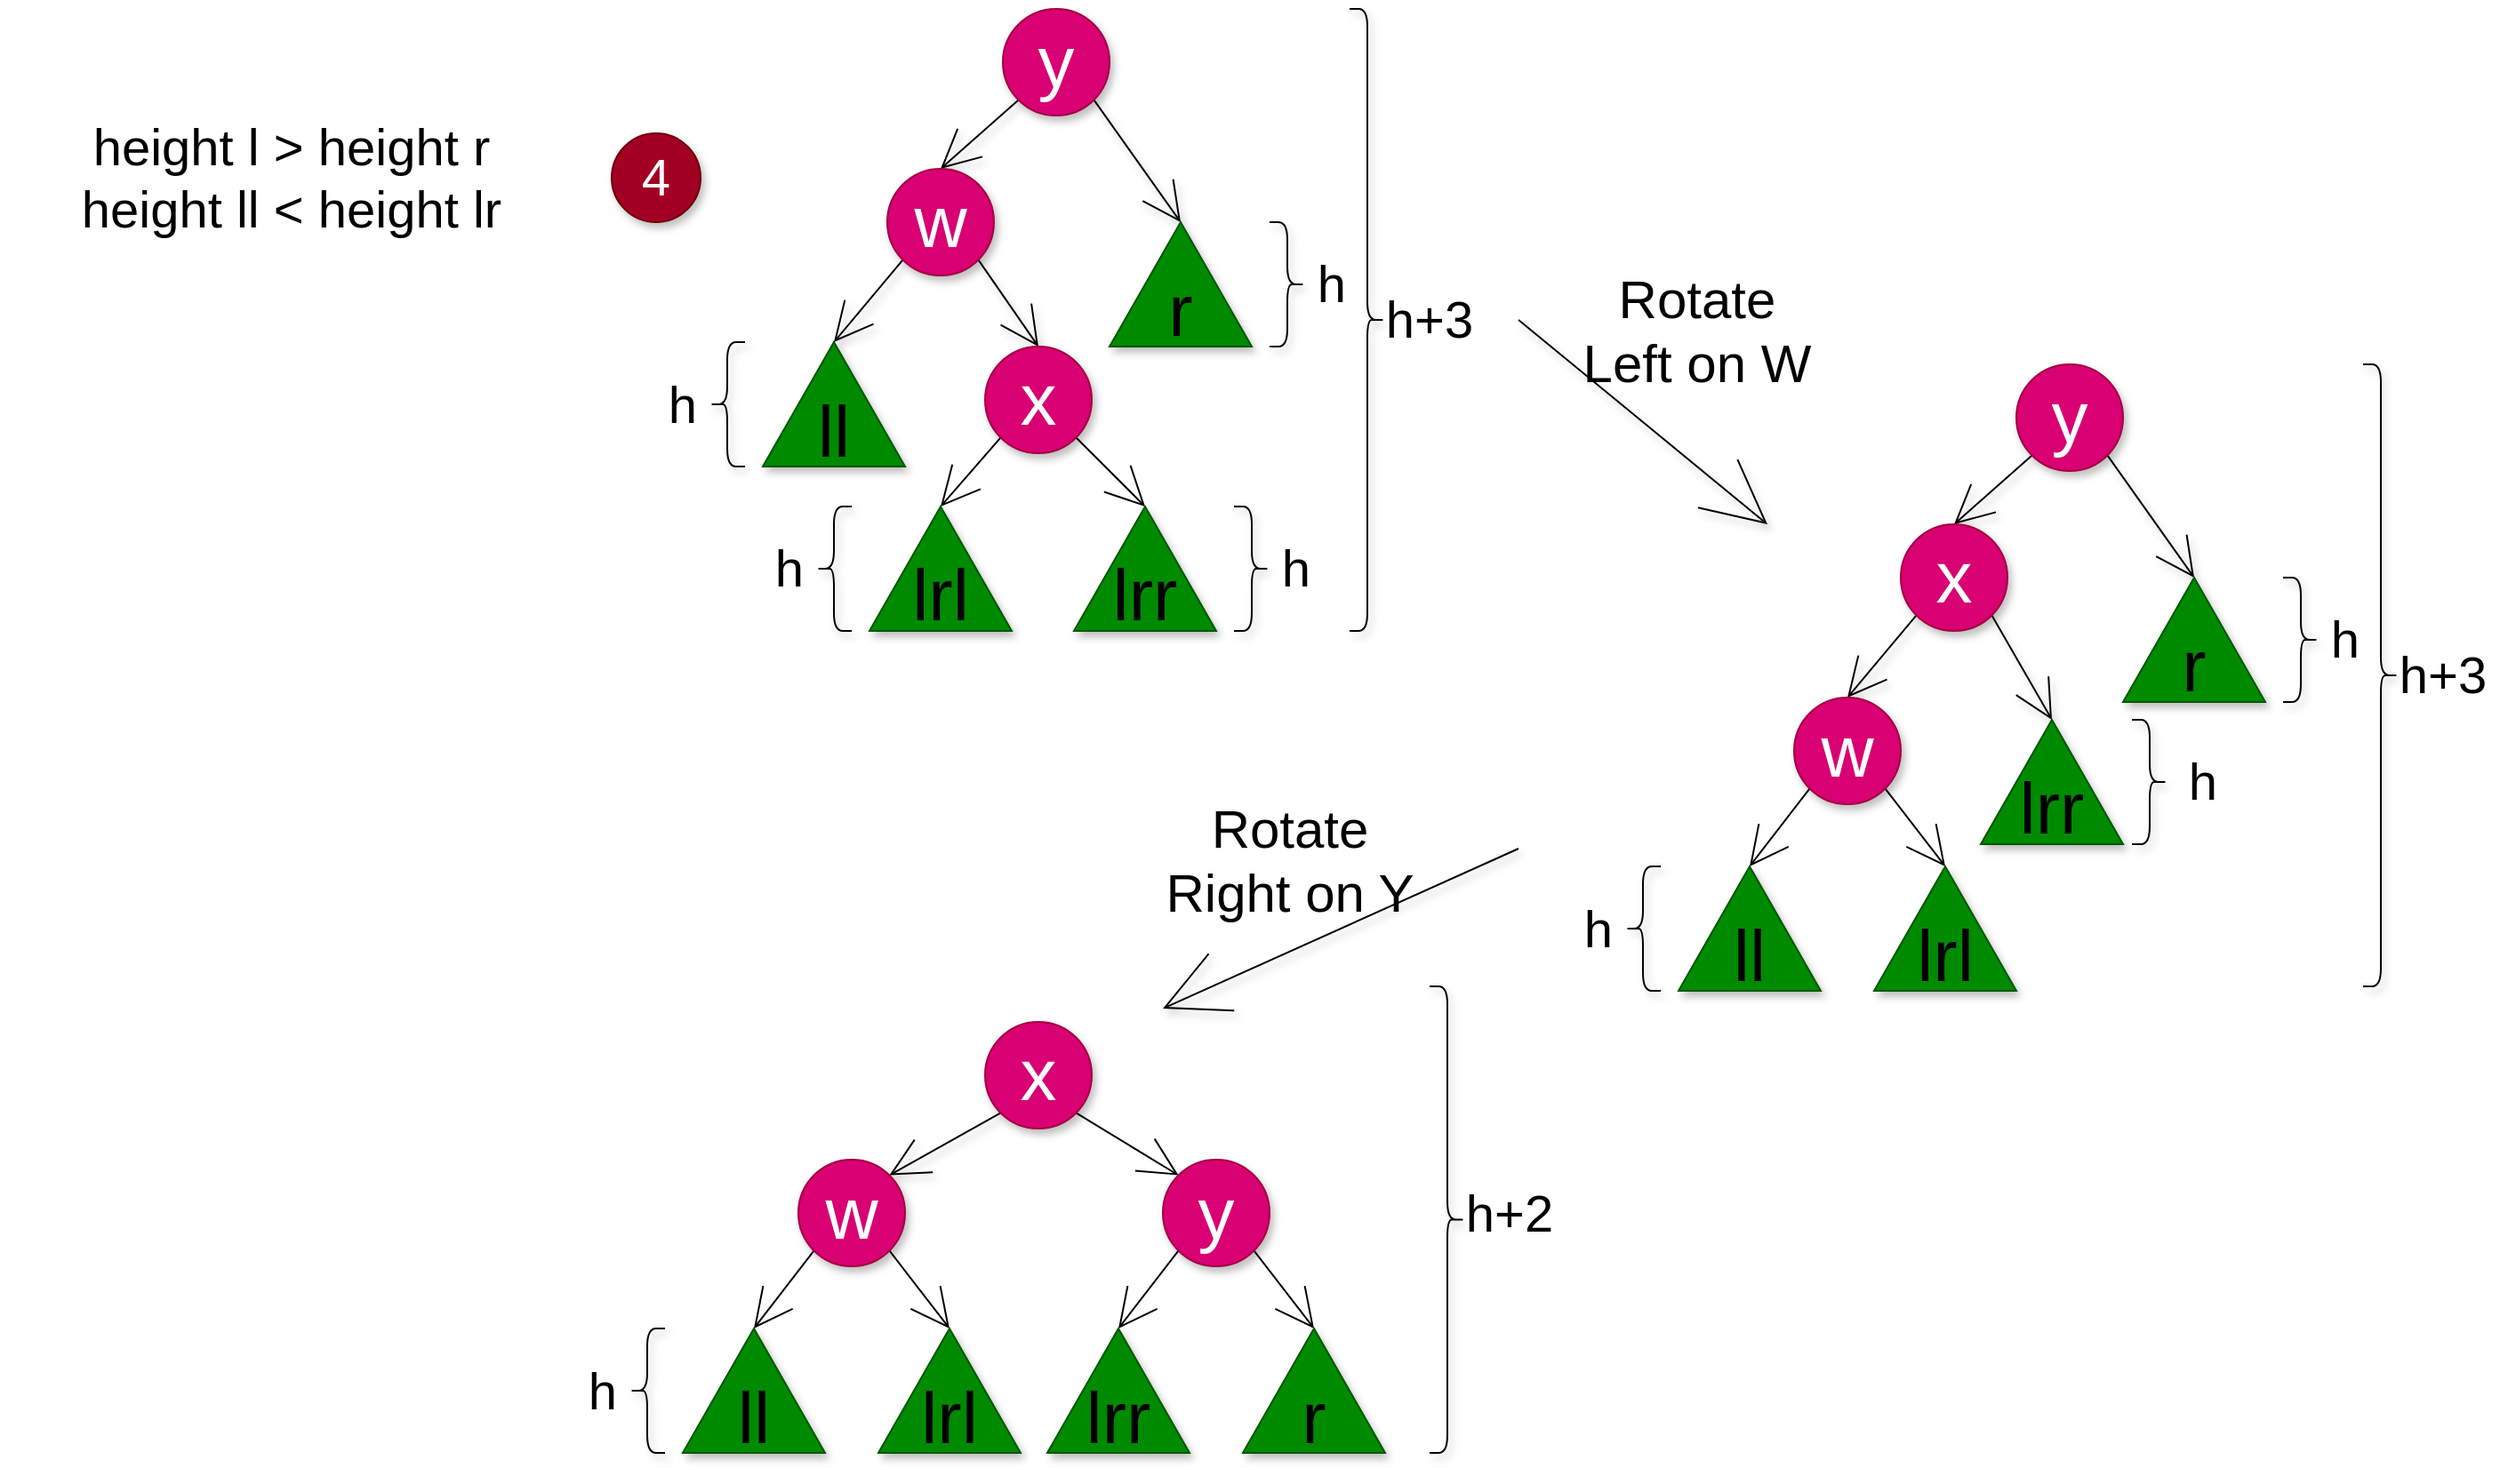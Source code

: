 <mxfile>
    <diagram id="5PZ1_vfa-nsosmLH7CmC" name="Page-1">
        <mxGraphModel dx="3020" dy="2613" grid="1" gridSize="10" guides="1" tooltips="1" connect="1" arrows="1" fold="1" page="1" pageScale="1" pageWidth="850" pageHeight="1100" math="0" shadow="0">
            <root>
                <mxCell id="0"/>
                <mxCell id="1" parent="0"/>
                <mxCell id="2" style="edgeStyle=none;html=1;exitX=0;exitY=1;exitDx=0;exitDy=0;entryX=0.5;entryY=0;entryDx=0;entryDy=0;endArrow=open;endFill=0;endSize=20;shadow=1;" parent="1" source="4" target="12" edge="1">
                    <mxGeometry relative="1" as="geometry">
                        <mxPoint x="530" y="130" as="targetPoint"/>
                    </mxGeometry>
                </mxCell>
                <mxCell id="3" style="edgeStyle=none;html=1;exitX=1;exitY=1;exitDx=0;exitDy=0;entryX=0;entryY=0;entryDx=40;entryDy=0;endArrow=open;endFill=0;endSize=20;entryPerimeter=0;shadow=1;" parent="1" source="4" target="5" edge="1">
                    <mxGeometry relative="1" as="geometry">
                        <mxPoint x="665" y="130" as="targetPoint"/>
                    </mxGeometry>
                </mxCell>
                <mxCell id="4" value="y" style="ellipse;whiteSpace=wrap;html=1;aspect=fixed;fontSize=41;fillColor=#d80073;strokeColor=#A50040;fontColor=#ffffff;shadow=1;" parent="1" vertex="1">
                    <mxGeometry x="570" y="10" width="60" height="60" as="geometry"/>
                </mxCell>
                <mxCell id="5" value="" style="verticalLabelPosition=bottom;verticalAlign=top;html=1;shape=mxgraph.basic.acute_triangle;dx=0.5;fontSize=41;fillColor=#008a00;strokeColor=#005700;fontColor=#ffffff;shadow=1;" parent="1" vertex="1">
                    <mxGeometry x="630" y="130" width="80" height="70" as="geometry"/>
                </mxCell>
                <mxCell id="6" value="r" style="text;html=1;strokeColor=none;fillColor=none;align=center;verticalAlign=middle;whiteSpace=wrap;rounded=0;fontSize=41;shadow=1;" parent="1" vertex="1">
                    <mxGeometry x="650" y="170" width="40" height="20" as="geometry"/>
                </mxCell>
                <mxCell id="7" value="4" style="ellipse;whiteSpace=wrap;html=1;aspect=fixed;shadow=1;fontSize=29;verticalAlign=middle;fillColor=#a20025;strokeColor=#6F0000;fontColor=#ffffff;" parent="1" vertex="1">
                    <mxGeometry x="350" y="80" width="50" height="50" as="geometry"/>
                </mxCell>
                <mxCell id="8" value="" style="verticalLabelPosition=bottom;verticalAlign=top;html=1;shape=mxgraph.basic.acute_triangle;dx=0.5;fontSize=41;align=center;fillColor=#008a00;strokeColor=#005700;fontColor=#ffffff;shadow=1;" parent="1" vertex="1">
                    <mxGeometry x="435" y="197.5" width="80" height="70" as="geometry"/>
                </mxCell>
                <mxCell id="9" value="ll" style="text;html=1;strokeColor=none;fillColor=none;align=center;verticalAlign=middle;whiteSpace=wrap;rounded=0;fontSize=41;shadow=1;" parent="1" vertex="1">
                    <mxGeometry x="455" y="237.5" width="40" height="20" as="geometry"/>
                </mxCell>
                <mxCell id="10" style="edgeStyle=none;html=1;exitX=0;exitY=1;exitDx=0;exitDy=0;entryX=0;entryY=0;entryDx=40;entryDy=0;entryPerimeter=0;shadow=1;fontSize=45;endArrow=open;endFill=0;endSize=20;" parent="1" source="12" target="8" edge="1">
                    <mxGeometry relative="1" as="geometry"/>
                </mxCell>
                <mxCell id="11" style="edgeStyle=none;html=1;exitX=1;exitY=1;exitDx=0;exitDy=0;shadow=1;fontSize=45;endArrow=open;endFill=0;endSize=20;" parent="1" source="12" edge="1">
                    <mxGeometry relative="1" as="geometry">
                        <mxPoint x="590" y="200" as="targetPoint"/>
                    </mxGeometry>
                </mxCell>
                <mxCell id="12" value="w" style="ellipse;whiteSpace=wrap;html=1;aspect=fixed;fontSize=41;fillColor=#d80073;strokeColor=#A50040;fontColor=#ffffff;shadow=1;" parent="1" vertex="1">
                    <mxGeometry x="505" y="100" width="60" height="60" as="geometry"/>
                </mxCell>
                <mxCell id="15" value="" style="shape=curlyBracket;whiteSpace=wrap;html=1;rounded=1;flipH=1;shadow=1;fontSize=41;verticalAlign=top;" parent="1" vertex="1">
                    <mxGeometry x="720" y="130" width="20" height="70" as="geometry"/>
                </mxCell>
                <mxCell id="16" value="h" style="text;html=1;strokeColor=none;fillColor=none;align=center;verticalAlign=middle;whiteSpace=wrap;rounded=0;shadow=1;fontSize=29;" parent="1" vertex="1">
                    <mxGeometry x="740" y="152.5" width="30" height="25" as="geometry"/>
                </mxCell>
                <mxCell id="21" value="" style="shape=curlyBracket;whiteSpace=wrap;html=1;rounded=1;flipH=1;shadow=1;fontSize=41;verticalAlign=top;" parent="1" vertex="1">
                    <mxGeometry x="765" y="10" width="20" height="350" as="geometry"/>
                </mxCell>
                <mxCell id="22" value="Rotate&lt;br&gt;Left on W" style="edgeStyle=none;html=1;shadow=1;fontSize=30;endArrow=open;endFill=0;endSize=34;labelBackgroundColor=none;" parent="1" edge="1">
                    <mxGeometry x="-0.112" y="60" relative="1" as="geometry">
                        <mxPoint x="1000" y="300" as="targetPoint"/>
                        <mxPoint x="860" y="185" as="sourcePoint"/>
                        <mxPoint y="1" as="offset"/>
                    </mxGeometry>
                </mxCell>
                <mxCell id="23" value="h+3" style="text;html=1;strokeColor=none;fillColor=none;align=center;verticalAlign=middle;whiteSpace=wrap;rounded=0;shadow=1;fontSize=29;" parent="1" vertex="1">
                    <mxGeometry x="785" y="172.5" width="50" height="25" as="geometry"/>
                </mxCell>
                <mxCell id="42" value="height l &amp;gt; height r&lt;br&gt;height ll &amp;lt; height lr" style="text;html=1;strokeColor=none;fillColor=none;align=center;verticalAlign=middle;whiteSpace=wrap;rounded=0;shadow=1;fontSize=29;" parent="1" vertex="1">
                    <mxGeometry x="10" y="75" width="320" height="60" as="geometry"/>
                </mxCell>
                <mxCell id="48" style="edgeStyle=none;html=1;exitX=0;exitY=1;exitDx=0;exitDy=0;entryX=0;entryY=0;entryDx=40;entryDy=0;entryPerimeter=0;endSize=20;endArrow=open;endFill=0;" parent="1" source="43" target="44" edge="1">
                    <mxGeometry relative="1" as="geometry"/>
                </mxCell>
                <mxCell id="49" style="edgeStyle=none;html=1;exitX=1;exitY=1;exitDx=0;exitDy=0;entryX=0;entryY=0;entryDx=40;entryDy=0;entryPerimeter=0;endSize=20;endArrow=open;endFill=0;" parent="1" source="43" target="46" edge="1">
                    <mxGeometry relative="1" as="geometry"/>
                </mxCell>
                <mxCell id="43" value="x" style="ellipse;whiteSpace=wrap;html=1;aspect=fixed;fontSize=41;fillColor=#d80073;strokeColor=#A50040;fontColor=#ffffff;shadow=1;" parent="1" vertex="1">
                    <mxGeometry x="560" y="200" width="60" height="60" as="geometry"/>
                </mxCell>
                <mxCell id="44" value="" style="verticalLabelPosition=bottom;verticalAlign=top;html=1;shape=mxgraph.basic.acute_triangle;dx=0.5;fontSize=41;align=center;fillColor=#008a00;strokeColor=#005700;fontColor=#ffffff;shadow=1;" parent="1" vertex="1">
                    <mxGeometry x="495" y="290" width="80" height="70" as="geometry"/>
                </mxCell>
                <mxCell id="45" value="lrl" style="text;html=1;strokeColor=none;fillColor=none;align=center;verticalAlign=middle;whiteSpace=wrap;rounded=0;fontSize=41;shadow=1;" parent="1" vertex="1">
                    <mxGeometry x="515" y="330" width="40" height="20" as="geometry"/>
                </mxCell>
                <mxCell id="46" value="" style="verticalLabelPosition=bottom;verticalAlign=top;html=1;shape=mxgraph.basic.acute_triangle;dx=0.5;fontSize=41;align=center;fillColor=#008a00;strokeColor=#005700;fontColor=#ffffff;shadow=1;" parent="1" vertex="1">
                    <mxGeometry x="610" y="290" width="80" height="70" as="geometry"/>
                </mxCell>
                <mxCell id="47" value="lrr" style="text;html=1;strokeColor=none;fillColor=none;align=center;verticalAlign=middle;whiteSpace=wrap;rounded=0;fontSize=41;shadow=1;" parent="1" vertex="1">
                    <mxGeometry x="630" y="330" width="40" height="20" as="geometry"/>
                </mxCell>
                <mxCell id="50" value="" style="shape=curlyBracket;whiteSpace=wrap;html=1;rounded=1;flipH=1;shadow=1;fontSize=41;verticalAlign=top;" parent="1" vertex="1">
                    <mxGeometry x="700" y="290" width="20" height="70" as="geometry"/>
                </mxCell>
                <mxCell id="51" value="h" style="text;html=1;strokeColor=none;fillColor=none;align=center;verticalAlign=middle;whiteSpace=wrap;rounded=0;shadow=1;fontSize=29;" parent="1" vertex="1">
                    <mxGeometry x="720" y="312.5" width="30" height="25" as="geometry"/>
                </mxCell>
                <mxCell id="54" value="" style="shape=curlyBracket;whiteSpace=wrap;html=1;rounded=1;shadow=1;fontSize=41;verticalAlign=top;" parent="1" vertex="1">
                    <mxGeometry x="405" y="197.5" width="20" height="70" as="geometry"/>
                </mxCell>
                <mxCell id="55" value="h" style="text;html=1;strokeColor=none;fillColor=none;align=center;verticalAlign=middle;whiteSpace=wrap;rounded=0;shadow=1;fontSize=29;" parent="1" vertex="1">
                    <mxGeometry x="375" y="220" width="30" height="25" as="geometry"/>
                </mxCell>
                <mxCell id="56" value="" style="shape=curlyBracket;whiteSpace=wrap;html=1;rounded=1;shadow=1;fontSize=41;verticalAlign=top;" parent="1" vertex="1">
                    <mxGeometry x="465" y="290" width="20" height="70" as="geometry"/>
                </mxCell>
                <mxCell id="57" value="h" style="text;html=1;strokeColor=none;fillColor=none;align=center;verticalAlign=middle;whiteSpace=wrap;rounded=0;shadow=1;fontSize=29;" parent="1" vertex="1">
                    <mxGeometry x="435" y="312.5" width="30" height="25" as="geometry"/>
                </mxCell>
                <mxCell id="58" style="edgeStyle=none;html=1;exitX=0;exitY=1;exitDx=0;exitDy=0;entryX=0.5;entryY=0;entryDx=0;entryDy=0;endArrow=open;endFill=0;endSize=20;shadow=1;" parent="1" source="60" target="68" edge="1">
                    <mxGeometry relative="1" as="geometry">
                        <mxPoint x="1100" y="330" as="targetPoint"/>
                    </mxGeometry>
                </mxCell>
                <mxCell id="59" style="edgeStyle=none;html=1;exitX=1;exitY=1;exitDx=0;exitDy=0;entryX=0;entryY=0;entryDx=40;entryDy=0;endArrow=open;endFill=0;endSize=20;entryPerimeter=0;shadow=1;" parent="1" source="60" target="61" edge="1">
                    <mxGeometry relative="1" as="geometry">
                        <mxPoint x="1235" y="330" as="targetPoint"/>
                    </mxGeometry>
                </mxCell>
                <mxCell id="60" value="y" style="ellipse;whiteSpace=wrap;html=1;aspect=fixed;fontSize=41;fillColor=#d80073;strokeColor=#A50040;fontColor=#ffffff;shadow=1;" parent="1" vertex="1">
                    <mxGeometry x="1140" y="210" width="60" height="60" as="geometry"/>
                </mxCell>
                <mxCell id="61" value="" style="verticalLabelPosition=bottom;verticalAlign=top;html=1;shape=mxgraph.basic.acute_triangle;dx=0.5;fontSize=41;fillColor=#008a00;strokeColor=#005700;fontColor=#ffffff;shadow=1;" parent="1" vertex="1">
                    <mxGeometry x="1200" y="330" width="80" height="70" as="geometry"/>
                </mxCell>
                <mxCell id="62" value="r" style="text;html=1;strokeColor=none;fillColor=none;align=center;verticalAlign=middle;whiteSpace=wrap;rounded=0;fontSize=41;shadow=1;" parent="1" vertex="1">
                    <mxGeometry x="1220" y="370" width="40" height="20" as="geometry"/>
                </mxCell>
                <mxCell id="66" style="edgeStyle=none;html=1;exitX=0;exitY=1;exitDx=0;exitDy=0;entryX=0;entryY=0;entryDx=40;entryDy=0;entryPerimeter=0;shadow=1;fontSize=45;endArrow=open;endFill=0;endSize=20;" parent="1" source="68" edge="1">
                    <mxGeometry relative="1" as="geometry">
                        <mxPoint x="1045" y="397.5" as="targetPoint"/>
                    </mxGeometry>
                </mxCell>
                <mxCell id="67" style="edgeStyle=none;html=1;exitX=1;exitY=1;exitDx=0;exitDy=0;shadow=1;fontSize=45;endArrow=open;endFill=0;endSize=20;entryX=0;entryY=0;entryDx=40;entryDy=0;entryPerimeter=0;" parent="1" source="68" target="78" edge="1">
                    <mxGeometry relative="1" as="geometry">
                        <mxPoint x="1160" y="400" as="targetPoint"/>
                    </mxGeometry>
                </mxCell>
                <mxCell id="68" value="x" style="ellipse;whiteSpace=wrap;html=1;aspect=fixed;fontSize=41;fillColor=#d80073;strokeColor=#A50040;fontColor=#ffffff;shadow=1;" parent="1" vertex="1">
                    <mxGeometry x="1075" y="300" width="60" height="60" as="geometry"/>
                </mxCell>
                <mxCell id="69" value="" style="shape=curlyBracket;whiteSpace=wrap;html=1;rounded=1;flipH=1;shadow=1;fontSize=41;verticalAlign=top;" parent="1" vertex="1">
                    <mxGeometry x="1290" y="330" width="20" height="70" as="geometry"/>
                </mxCell>
                <mxCell id="70" value="h" style="text;html=1;strokeColor=none;fillColor=none;align=center;verticalAlign=middle;whiteSpace=wrap;rounded=0;shadow=1;fontSize=29;" parent="1" vertex="1">
                    <mxGeometry x="1310" y="352.5" width="30" height="25" as="geometry"/>
                </mxCell>
                <mxCell id="71" value="" style="shape=curlyBracket;whiteSpace=wrap;html=1;rounded=1;flipH=1;shadow=1;fontSize=41;verticalAlign=top;" parent="1" vertex="1">
                    <mxGeometry x="1335" y="210" width="20" height="350" as="geometry"/>
                </mxCell>
                <mxCell id="72" value="h+3" style="text;html=1;strokeColor=none;fillColor=none;align=center;verticalAlign=middle;whiteSpace=wrap;rounded=0;shadow=1;fontSize=29;" parent="1" vertex="1">
                    <mxGeometry x="1355" y="372.5" width="50" height="25" as="geometry"/>
                </mxCell>
                <mxCell id="92" style="edgeStyle=none;html=1;exitX=0;exitY=1;exitDx=0;exitDy=0;entryX=0;entryY=0;entryDx=40;entryDy=0;entryPerimeter=0;endArrow=open;endFill=0;endSize=20;" parent="1" source="75" target="86" edge="1">
                    <mxGeometry relative="1" as="geometry"/>
                </mxCell>
                <mxCell id="93" style="edgeStyle=none;html=1;exitX=1;exitY=1;exitDx=0;exitDy=0;entryX=0;entryY=0;entryDx=40;entryDy=0;entryPerimeter=0;endArrow=open;endFill=0;endSize=20;" parent="1" source="75" target="90" edge="1">
                    <mxGeometry relative="1" as="geometry"/>
                </mxCell>
                <mxCell id="75" value="w" style="ellipse;whiteSpace=wrap;html=1;aspect=fixed;fontSize=41;fillColor=#d80073;strokeColor=#A50040;fontColor=#ffffff;shadow=1;" parent="1" vertex="1">
                    <mxGeometry x="1015" y="397.5" width="60" height="60" as="geometry"/>
                </mxCell>
                <mxCell id="78" value="" style="verticalLabelPosition=bottom;verticalAlign=top;html=1;shape=mxgraph.basic.acute_triangle;dx=0.5;fontSize=41;align=center;fillColor=#008a00;strokeColor=#005700;fontColor=#ffffff;shadow=1;" parent="1" vertex="1">
                    <mxGeometry x="1120" y="410" width="80" height="70" as="geometry"/>
                </mxCell>
                <mxCell id="79" value="lrr" style="text;html=1;strokeColor=none;fillColor=none;align=center;verticalAlign=middle;whiteSpace=wrap;rounded=0;fontSize=41;shadow=1;" parent="1" vertex="1">
                    <mxGeometry x="1140" y="450" width="40" height="20" as="geometry"/>
                </mxCell>
                <mxCell id="80" value="" style="shape=curlyBracket;whiteSpace=wrap;html=1;rounded=1;flipH=1;shadow=1;fontSize=41;verticalAlign=top;" parent="1" vertex="1">
                    <mxGeometry x="1205" y="410" width="20" height="70" as="geometry"/>
                </mxCell>
                <mxCell id="81" value="h" style="text;html=1;strokeColor=none;fillColor=none;align=center;verticalAlign=middle;whiteSpace=wrap;rounded=0;shadow=1;fontSize=29;" parent="1" vertex="1">
                    <mxGeometry x="1230" y="432.5" width="30" height="25" as="geometry"/>
                </mxCell>
                <mxCell id="86" value="" style="verticalLabelPosition=bottom;verticalAlign=top;html=1;shape=mxgraph.basic.acute_triangle;dx=0.5;fontSize=41;align=center;fillColor=#008a00;strokeColor=#005700;fontColor=#ffffff;shadow=1;" parent="1" vertex="1">
                    <mxGeometry x="950" y="492.5" width="80" height="70" as="geometry"/>
                </mxCell>
                <mxCell id="87" value="ll" style="text;html=1;strokeColor=none;fillColor=none;align=center;verticalAlign=middle;whiteSpace=wrap;rounded=0;fontSize=41;shadow=1;" parent="1" vertex="1">
                    <mxGeometry x="970" y="532.5" width="40" height="20" as="geometry"/>
                </mxCell>
                <mxCell id="88" value="" style="shape=curlyBracket;whiteSpace=wrap;html=1;rounded=1;shadow=1;fontSize=41;verticalAlign=top;" parent="1" vertex="1">
                    <mxGeometry x="920" y="492.5" width="20" height="70" as="geometry"/>
                </mxCell>
                <mxCell id="89" value="h" style="text;html=1;strokeColor=none;fillColor=none;align=center;verticalAlign=middle;whiteSpace=wrap;rounded=0;shadow=1;fontSize=29;" parent="1" vertex="1">
                    <mxGeometry x="890" y="515" width="30" height="25" as="geometry"/>
                </mxCell>
                <mxCell id="90" value="" style="verticalLabelPosition=bottom;verticalAlign=top;html=1;shape=mxgraph.basic.acute_triangle;dx=0.5;fontSize=41;align=center;fillColor=#008a00;strokeColor=#005700;fontColor=#ffffff;shadow=1;" parent="1" vertex="1">
                    <mxGeometry x="1060" y="492.5" width="80" height="70" as="geometry"/>
                </mxCell>
                <mxCell id="91" value="lrl" style="text;html=1;strokeColor=none;fillColor=none;align=center;verticalAlign=middle;whiteSpace=wrap;rounded=0;fontSize=41;shadow=1;" parent="1" vertex="1">
                    <mxGeometry x="1080" y="532.5" width="40" height="20" as="geometry"/>
                </mxCell>
                <mxCell id="100" style="edgeStyle=none;html=1;exitX=0;exitY=1;exitDx=0;exitDy=0;entryX=1;entryY=0;entryDx=0;entryDy=0;shadow=1;fontSize=45;endArrow=open;endFill=0;endSize=20;" parent="1" source="102" target="109" edge="1">
                    <mxGeometry relative="1" as="geometry">
                        <mxPoint x="485" y="657.5" as="targetPoint"/>
                    </mxGeometry>
                </mxCell>
                <mxCell id="127" style="edgeStyle=none;html=1;exitX=1;exitY=1;exitDx=0;exitDy=0;entryX=0;entryY=0;entryDx=0;entryDy=0;endArrow=open;endFill=0;endSize=20;" parent="1" source="102" target="122" edge="1">
                    <mxGeometry relative="1" as="geometry"/>
                </mxCell>
                <mxCell id="102" value="x" style="ellipse;whiteSpace=wrap;html=1;aspect=fixed;fontSize=41;fillColor=#d80073;strokeColor=#A50040;fontColor=#ffffff;shadow=1;" parent="1" vertex="1">
                    <mxGeometry x="560" y="580" width="60" height="60" as="geometry"/>
                </mxCell>
                <mxCell id="105" value="" style="shape=curlyBracket;whiteSpace=wrap;html=1;rounded=1;flipH=1;shadow=1;fontSize=41;verticalAlign=top;" parent="1" vertex="1">
                    <mxGeometry x="810" y="560" width="20" height="262.5" as="geometry"/>
                </mxCell>
                <mxCell id="106" value="h+2" style="text;html=1;strokeColor=none;fillColor=none;align=center;verticalAlign=middle;whiteSpace=wrap;rounded=0;shadow=1;fontSize=29;" parent="1" vertex="1">
                    <mxGeometry x="830" y="675" width="50" height="25" as="geometry"/>
                </mxCell>
                <mxCell id="107" style="edgeStyle=none;html=1;exitX=0;exitY=1;exitDx=0;exitDy=0;entryX=0;entryY=0;entryDx=40;entryDy=0;entryPerimeter=0;endArrow=open;endFill=0;endSize=20;" parent="1" source="109" target="114" edge="1">
                    <mxGeometry relative="1" as="geometry"/>
                </mxCell>
                <mxCell id="108" style="edgeStyle=none;html=1;exitX=1;exitY=1;exitDx=0;exitDy=0;entryX=0;entryY=0;entryDx=40;entryDy=0;entryPerimeter=0;endArrow=open;endFill=0;endSize=20;" parent="1" source="109" target="117" edge="1">
                    <mxGeometry relative="1" as="geometry"/>
                </mxCell>
                <mxCell id="109" value="w" style="ellipse;whiteSpace=wrap;html=1;aspect=fixed;fontSize=41;fillColor=#d80073;strokeColor=#A50040;fontColor=#ffffff;shadow=1;" parent="1" vertex="1">
                    <mxGeometry x="455" y="657.5" width="60" height="60" as="geometry"/>
                </mxCell>
                <mxCell id="114" value="" style="verticalLabelPosition=bottom;verticalAlign=top;html=1;shape=mxgraph.basic.acute_triangle;dx=0.5;fontSize=41;align=center;fillColor=#008a00;strokeColor=#005700;fontColor=#ffffff;shadow=1;" parent="1" vertex="1">
                    <mxGeometry x="390" y="752.5" width="80" height="70" as="geometry"/>
                </mxCell>
                <mxCell id="115" value="ll" style="text;html=1;strokeColor=none;fillColor=none;align=center;verticalAlign=middle;whiteSpace=wrap;rounded=0;fontSize=41;shadow=1;" parent="1" vertex="1">
                    <mxGeometry x="410" y="792.5" width="40" height="20" as="geometry"/>
                </mxCell>
                <mxCell id="116" value="" style="shape=curlyBracket;whiteSpace=wrap;html=1;rounded=1;shadow=1;fontSize=41;verticalAlign=top;" parent="1" vertex="1">
                    <mxGeometry x="360" y="752.5" width="20" height="70" as="geometry"/>
                </mxCell>
                <mxCell id="117" value="" style="verticalLabelPosition=bottom;verticalAlign=top;html=1;shape=mxgraph.basic.acute_triangle;dx=0.5;fontSize=41;align=center;fillColor=#008a00;strokeColor=#005700;fontColor=#ffffff;shadow=1;" parent="1" vertex="1">
                    <mxGeometry x="500" y="752.5" width="80" height="70" as="geometry"/>
                </mxCell>
                <mxCell id="118" value="lrl" style="text;html=1;strokeColor=none;fillColor=none;align=center;verticalAlign=middle;whiteSpace=wrap;rounded=0;fontSize=41;shadow=1;" parent="1" vertex="1">
                    <mxGeometry x="520" y="792.5" width="40" height="20" as="geometry"/>
                </mxCell>
                <mxCell id="120" style="edgeStyle=none;html=1;exitX=0;exitY=1;exitDx=0;exitDy=0;entryX=0;entryY=0;entryDx=40;entryDy=0;entryPerimeter=0;endArrow=open;endFill=0;endSize=20;" parent="1" source="122" target="123" edge="1">
                    <mxGeometry relative="1" as="geometry"/>
                </mxCell>
                <mxCell id="121" style="edgeStyle=none;html=1;exitX=1;exitY=1;exitDx=0;exitDy=0;entryX=0;entryY=0;entryDx=40;entryDy=0;entryPerimeter=0;endArrow=open;endFill=0;endSize=20;" parent="1" source="122" target="125" edge="1">
                    <mxGeometry relative="1" as="geometry"/>
                </mxCell>
                <mxCell id="122" value="y" style="ellipse;whiteSpace=wrap;html=1;aspect=fixed;fontSize=41;fillColor=#d80073;strokeColor=#A50040;fontColor=#ffffff;shadow=1;" parent="1" vertex="1">
                    <mxGeometry x="660" y="657.5" width="60" height="60" as="geometry"/>
                </mxCell>
                <mxCell id="123" value="" style="verticalLabelPosition=bottom;verticalAlign=top;html=1;shape=mxgraph.basic.acute_triangle;dx=0.5;fontSize=41;align=center;fillColor=#008a00;strokeColor=#005700;fontColor=#ffffff;shadow=1;" parent="1" vertex="1">
                    <mxGeometry x="595" y="752.5" width="80" height="70" as="geometry"/>
                </mxCell>
                <mxCell id="124" value="lrr" style="text;html=1;strokeColor=none;fillColor=none;align=center;verticalAlign=middle;whiteSpace=wrap;rounded=0;fontSize=41;shadow=1;" parent="1" vertex="1">
                    <mxGeometry x="615" y="792.5" width="40" height="20" as="geometry"/>
                </mxCell>
                <mxCell id="125" value="" style="verticalLabelPosition=bottom;verticalAlign=top;html=1;shape=mxgraph.basic.acute_triangle;dx=0.5;fontSize=41;align=center;fillColor=#008a00;strokeColor=#005700;fontColor=#ffffff;shadow=1;" parent="1" vertex="1">
                    <mxGeometry x="705" y="752.5" width="80" height="70" as="geometry"/>
                </mxCell>
                <mxCell id="126" value="r" style="text;html=1;strokeColor=none;fillColor=none;align=center;verticalAlign=middle;whiteSpace=wrap;rounded=0;fontSize=41;shadow=1;" parent="1" vertex="1">
                    <mxGeometry x="725" y="792.5" width="40" height="20" as="geometry"/>
                </mxCell>
                <mxCell id="128" value="h" style="text;html=1;strokeColor=none;fillColor=none;align=center;verticalAlign=middle;whiteSpace=wrap;rounded=0;shadow=1;fontSize=29;" parent="1" vertex="1">
                    <mxGeometry x="330" y="775" width="30" height="25" as="geometry"/>
                </mxCell>
                <mxCell id="129" value="Rotate&lt;br&gt;Right on Y" style="edgeStyle=none;html=1;shadow=1;fontSize=30;endArrow=open;endFill=0;endSize=34;labelBackgroundColor=none;" parent="1" edge="1">
                    <mxGeometry x="0.109" y="-47" relative="1" as="geometry">
                        <mxPoint x="660" y="572.5" as="targetPoint"/>
                        <mxPoint x="860" y="482.5" as="sourcePoint"/>
                        <mxPoint x="1" as="offset"/>
                    </mxGeometry>
                </mxCell>
            </root>
        </mxGraphModel>
    </diagram>
</mxfile>